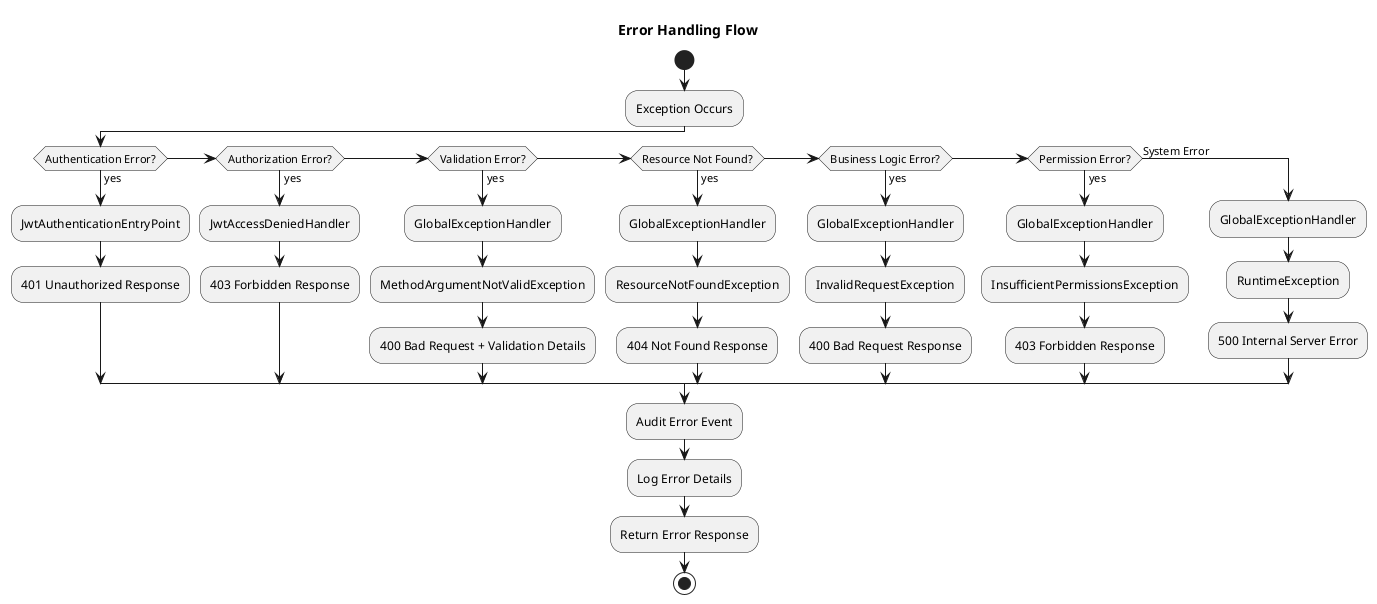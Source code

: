 @startuml error_handling
title Error Handling Flow

start

:Exception Occurs;

if (Authentication Error?) then (yes)
  :JwtAuthenticationEntryPoint;
  :401 Unauthorized Response;
elseif (Authorization Error?) then (yes)
  :JwtAccessDeniedHandler;
  :403 Forbidden Response;
elseif (Validation Error?) then (yes)
  :GlobalExceptionHandler;
  :MethodArgumentNotValidException;
  :400 Bad Request + Validation Details;
elseif (Resource Not Found?) then (yes)
  :GlobalExceptionHandler;
  :ResourceNotFoundException;
  :404 Not Found Response;
elseif (Business Logic Error?) then (yes)
  :GlobalExceptionHandler;
  :InvalidRequestException;
  :400 Bad Request Response;
elseif (Permission Error?) then (yes)
  :GlobalExceptionHandler;
  :InsufficientPermissionsException;
  :403 Forbidden Response;
else (System Error)
  :GlobalExceptionHandler;
  :RuntimeException;
  :500 Internal Server Error;
endif

:Audit Error Event;
:Log Error Details;
:Return Error Response;

stop

@enduml